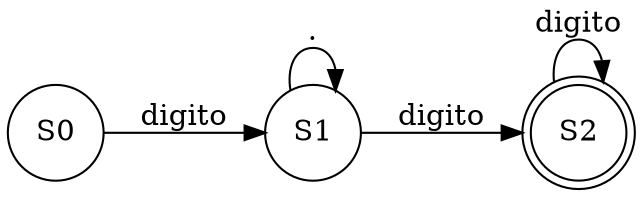 digraph grafica{
rankdir=LR;
forcelabels= true;
node [shape = circle];
S0 [label = "S0"];
S1 [label = "S1"];
S2 [label = "S2", shape = doublecircle];
S0->S1[label="digito"]
S1->S2[label="digito"]
S1->S1[label="."]
S2->S2[label="digito"]

}